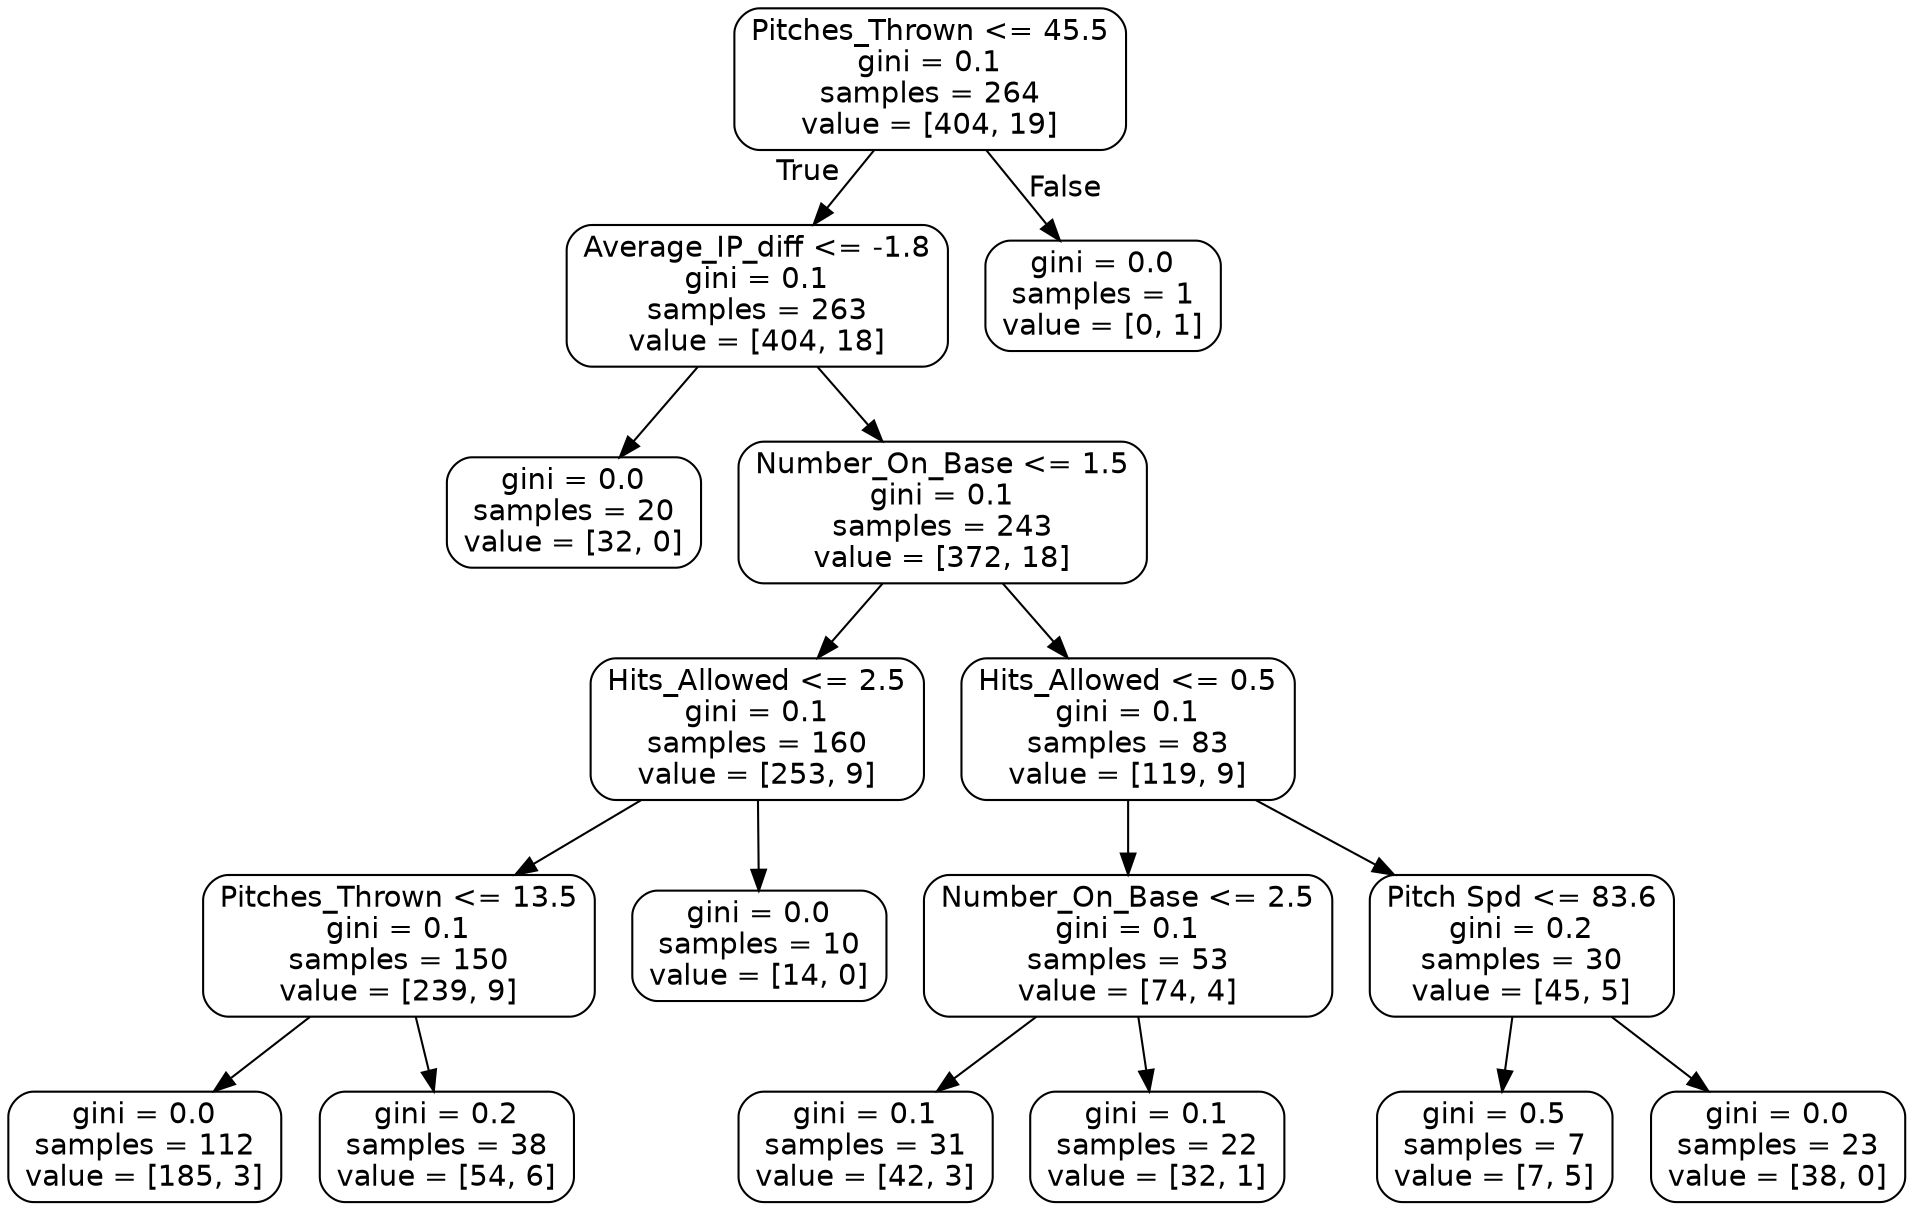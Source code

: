 digraph Tree {
node [shape=box, style="rounded", color="black", fontname=helvetica] ;
edge [fontname=helvetica] ;
0 [label="Pitches_Thrown <= 45.5\ngini = 0.1\nsamples = 264\nvalue = [404, 19]"] ;
1 [label="Average_IP_diff <= -1.8\ngini = 0.1\nsamples = 263\nvalue = [404, 18]"] ;
0 -> 1 [labeldistance=2.5, labelangle=45, headlabel="True"] ;
2 [label="gini = 0.0\nsamples = 20\nvalue = [32, 0]"] ;
1 -> 2 ;
3 [label="Number_On_Base <= 1.5\ngini = 0.1\nsamples = 243\nvalue = [372, 18]"] ;
1 -> 3 ;
4 [label="Hits_Allowed <= 2.5\ngini = 0.1\nsamples = 160\nvalue = [253, 9]"] ;
3 -> 4 ;
5 [label="Pitches_Thrown <= 13.5\ngini = 0.1\nsamples = 150\nvalue = [239, 9]"] ;
4 -> 5 ;
6 [label="gini = 0.0\nsamples = 112\nvalue = [185, 3]"] ;
5 -> 6 ;
7 [label="gini = 0.2\nsamples = 38\nvalue = [54, 6]"] ;
5 -> 7 ;
8 [label="gini = 0.0\nsamples = 10\nvalue = [14, 0]"] ;
4 -> 8 ;
9 [label="Hits_Allowed <= 0.5\ngini = 0.1\nsamples = 83\nvalue = [119, 9]"] ;
3 -> 9 ;
10 [label="Number_On_Base <= 2.5\ngini = 0.1\nsamples = 53\nvalue = [74, 4]"] ;
9 -> 10 ;
11 [label="gini = 0.1\nsamples = 31\nvalue = [42, 3]"] ;
10 -> 11 ;
12 [label="gini = 0.1\nsamples = 22\nvalue = [32, 1]"] ;
10 -> 12 ;
13 [label="Pitch Spd <= 83.6\ngini = 0.2\nsamples = 30\nvalue = [45, 5]"] ;
9 -> 13 ;
14 [label="gini = 0.5\nsamples = 7\nvalue = [7, 5]"] ;
13 -> 14 ;
15 [label="gini = 0.0\nsamples = 23\nvalue = [38, 0]"] ;
13 -> 15 ;
16 [label="gini = 0.0\nsamples = 1\nvalue = [0, 1]"] ;
0 -> 16 [labeldistance=2.5, labelangle=-45, headlabel="False"] ;
}